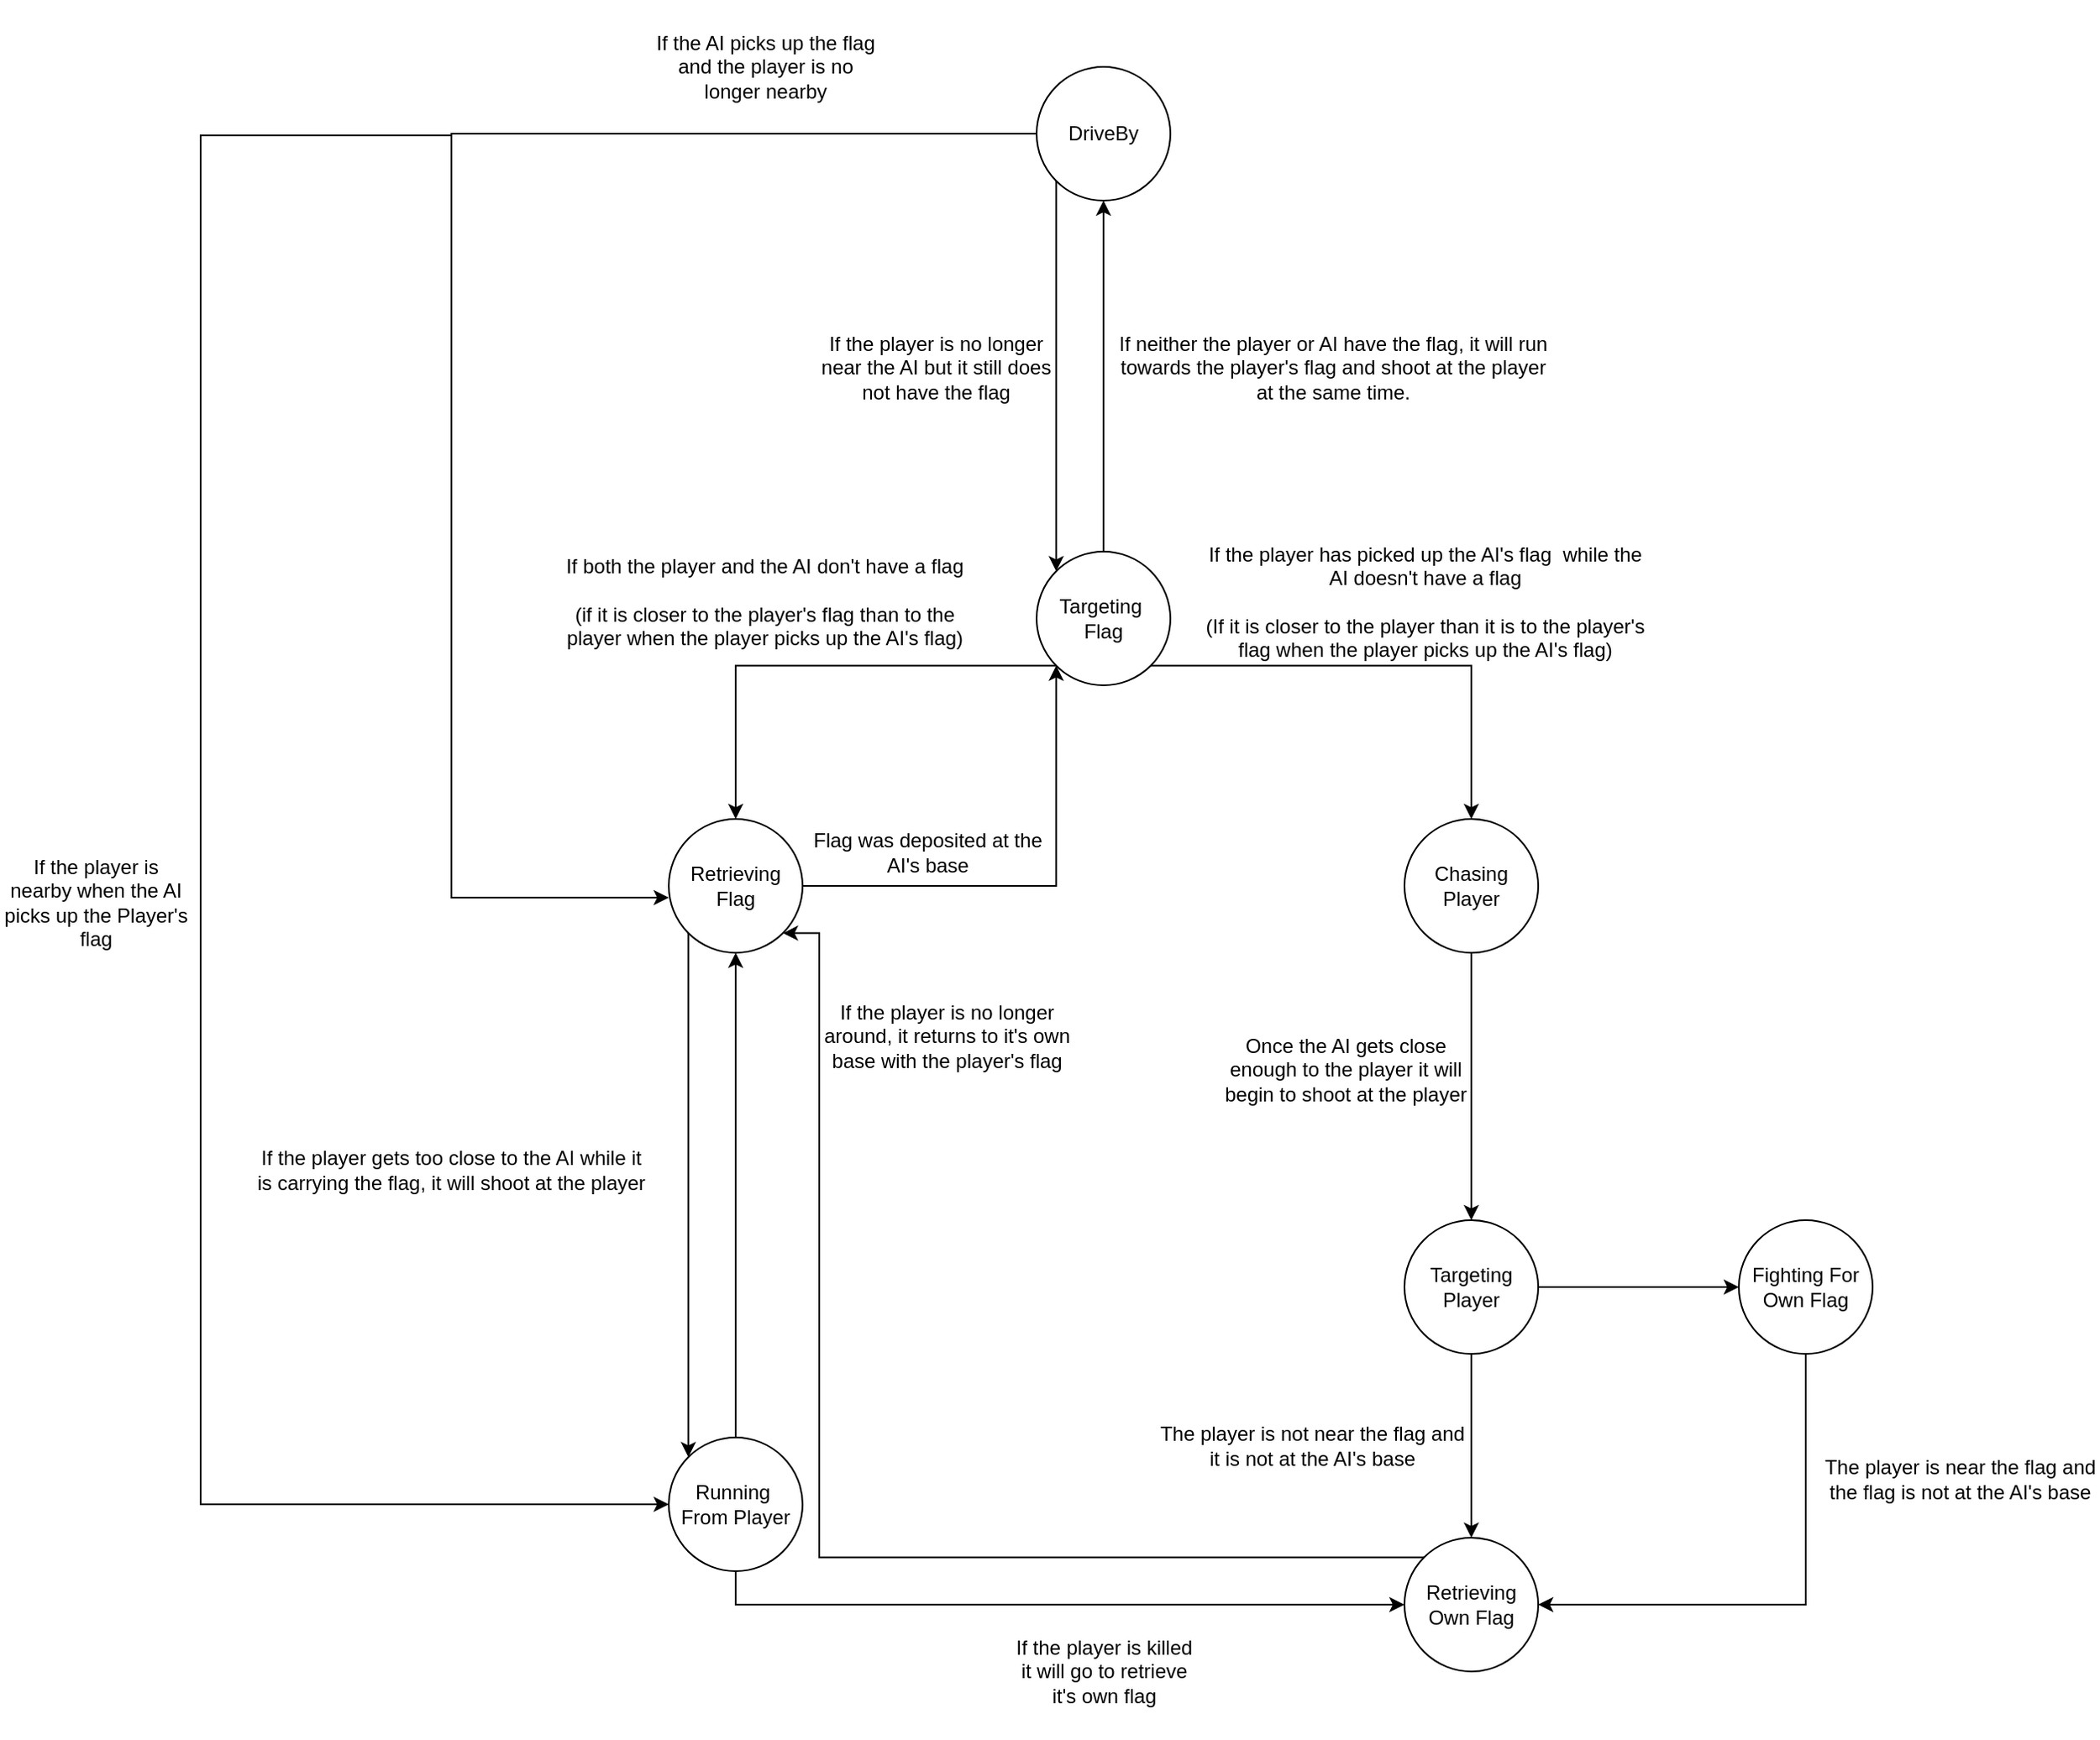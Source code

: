 <mxfile version="24.1.0" type="device">
  <diagram name="Page-1" id="ZTP7UnRLJ9N6yZRyNFOW">
    <mxGraphModel dx="2243" dy="1935" grid="1" gridSize="10" guides="1" tooltips="1" connect="1" arrows="1" fold="1" page="1" pageScale="1" pageWidth="850" pageHeight="1100" math="0" shadow="0">
      <root>
        <mxCell id="0" />
        <mxCell id="1" parent="0" />
        <mxCell id="UawCgT2RPEbBGpyVQ__1-9" style="edgeStyle=orthogonalEdgeStyle;rounded=0;orthogonalLoop=1;jettySize=auto;html=1;exitX=0;exitY=1;exitDx=0;exitDy=0;" edge="1" parent="1" source="UawCgT2RPEbBGpyVQ__1-1" target="UawCgT2RPEbBGpyVQ__1-2">
          <mxGeometry relative="1" as="geometry" />
        </mxCell>
        <mxCell id="UawCgT2RPEbBGpyVQ__1-11" style="edgeStyle=orthogonalEdgeStyle;rounded=0;orthogonalLoop=1;jettySize=auto;html=1;exitX=1;exitY=1;exitDx=0;exitDy=0;entryX=0.5;entryY=0;entryDx=0;entryDy=0;" edge="1" parent="1" source="UawCgT2RPEbBGpyVQ__1-1" target="UawCgT2RPEbBGpyVQ__1-3">
          <mxGeometry relative="1" as="geometry" />
        </mxCell>
        <mxCell id="UawCgT2RPEbBGpyVQ__1-25" style="edgeStyle=orthogonalEdgeStyle;rounded=0;orthogonalLoop=1;jettySize=auto;html=1;exitX=0.5;exitY=0;exitDx=0;exitDy=0;entryX=0.5;entryY=1;entryDx=0;entryDy=0;" edge="1" parent="1" source="UawCgT2RPEbBGpyVQ__1-1" target="UawCgT2RPEbBGpyVQ__1-8">
          <mxGeometry relative="1" as="geometry" />
        </mxCell>
        <mxCell id="UawCgT2RPEbBGpyVQ__1-1" value="Targeting&amp;nbsp;&lt;div&gt;Flag&lt;/div&gt;" style="ellipse;whiteSpace=wrap;html=1;aspect=fixed;" vertex="1" parent="1">
          <mxGeometry x="380" y="80" width="80" height="80" as="geometry" />
        </mxCell>
        <mxCell id="UawCgT2RPEbBGpyVQ__1-18" style="edgeStyle=orthogonalEdgeStyle;rounded=0;orthogonalLoop=1;jettySize=auto;html=1;exitX=1;exitY=0.5;exitDx=0;exitDy=0;entryX=0;entryY=1;entryDx=0;entryDy=0;" edge="1" parent="1" source="UawCgT2RPEbBGpyVQ__1-2" target="UawCgT2RPEbBGpyVQ__1-1">
          <mxGeometry relative="1" as="geometry" />
        </mxCell>
        <mxCell id="UawCgT2RPEbBGpyVQ__1-22" style="edgeStyle=orthogonalEdgeStyle;rounded=0;orthogonalLoop=1;jettySize=auto;html=1;exitX=0;exitY=1;exitDx=0;exitDy=0;entryX=0;entryY=0;entryDx=0;entryDy=0;" edge="1" parent="1" source="UawCgT2RPEbBGpyVQ__1-2" target="UawCgT2RPEbBGpyVQ__1-5">
          <mxGeometry relative="1" as="geometry" />
        </mxCell>
        <mxCell id="UawCgT2RPEbBGpyVQ__1-2" value="Retrieving&lt;div&gt;Flag&lt;/div&gt;" style="ellipse;whiteSpace=wrap;html=1;aspect=fixed;" vertex="1" parent="1">
          <mxGeometry x="160" y="240" width="80" height="80" as="geometry" />
        </mxCell>
        <mxCell id="UawCgT2RPEbBGpyVQ__1-15" style="edgeStyle=orthogonalEdgeStyle;rounded=0;orthogonalLoop=1;jettySize=auto;html=1;exitX=0.5;exitY=1;exitDx=0;exitDy=0;entryX=0.5;entryY=0;entryDx=0;entryDy=0;" edge="1" parent="1" source="UawCgT2RPEbBGpyVQ__1-3" target="UawCgT2RPEbBGpyVQ__1-4">
          <mxGeometry relative="1" as="geometry" />
        </mxCell>
        <mxCell id="UawCgT2RPEbBGpyVQ__1-3" value="Chasing&lt;div&gt;Player&lt;/div&gt;" style="ellipse;whiteSpace=wrap;html=1;aspect=fixed;" vertex="1" parent="1">
          <mxGeometry x="600" y="240" width="80" height="80" as="geometry" />
        </mxCell>
        <mxCell id="UawCgT2RPEbBGpyVQ__1-20" style="edgeStyle=orthogonalEdgeStyle;rounded=0;orthogonalLoop=1;jettySize=auto;html=1;exitX=0.5;exitY=1;exitDx=0;exitDy=0;entryX=0.5;entryY=0;entryDx=0;entryDy=0;" edge="1" parent="1" source="UawCgT2RPEbBGpyVQ__1-4" target="UawCgT2RPEbBGpyVQ__1-6">
          <mxGeometry relative="1" as="geometry">
            <mxPoint x="448" y="160" as="targetPoint" />
            <Array as="points" />
          </mxGeometry>
        </mxCell>
        <mxCell id="UawCgT2RPEbBGpyVQ__1-29" style="edgeStyle=orthogonalEdgeStyle;rounded=0;orthogonalLoop=1;jettySize=auto;html=1;exitX=1;exitY=0.5;exitDx=0;exitDy=0;entryX=0;entryY=0.5;entryDx=0;entryDy=0;" edge="1" parent="1" source="UawCgT2RPEbBGpyVQ__1-4" target="UawCgT2RPEbBGpyVQ__1-7">
          <mxGeometry relative="1" as="geometry" />
        </mxCell>
        <mxCell id="UawCgT2RPEbBGpyVQ__1-4" value="Targeting&lt;div&gt;Player&lt;/div&gt;" style="ellipse;whiteSpace=wrap;html=1;aspect=fixed;" vertex="1" parent="1">
          <mxGeometry x="600" y="480" width="80" height="80" as="geometry" />
        </mxCell>
        <mxCell id="UawCgT2RPEbBGpyVQ__1-31" style="edgeStyle=orthogonalEdgeStyle;rounded=0;orthogonalLoop=1;jettySize=auto;html=1;exitX=0.5;exitY=1;exitDx=0;exitDy=0;entryX=0;entryY=0.5;entryDx=0;entryDy=0;" edge="1" parent="1" source="UawCgT2RPEbBGpyVQ__1-5" target="UawCgT2RPEbBGpyVQ__1-6">
          <mxGeometry relative="1" as="geometry" />
        </mxCell>
        <mxCell id="UawCgT2RPEbBGpyVQ__1-36" style="edgeStyle=orthogonalEdgeStyle;rounded=0;orthogonalLoop=1;jettySize=auto;html=1;entryX=0;entryY=0.5;entryDx=0;entryDy=0;" edge="1" parent="1" target="UawCgT2RPEbBGpyVQ__1-5">
          <mxGeometry relative="1" as="geometry">
            <mxPoint x="-150" y="200" as="targetPoint" />
            <mxPoint x="30" y="-170" as="sourcePoint" />
            <Array as="points">
              <mxPoint x="30" y="-169" />
              <mxPoint x="-120" y="-169" />
              <mxPoint x="-120" y="650" />
            </Array>
          </mxGeometry>
        </mxCell>
        <mxCell id="UawCgT2RPEbBGpyVQ__1-45" style="edgeStyle=orthogonalEdgeStyle;rounded=0;orthogonalLoop=1;jettySize=auto;html=1;exitX=0.5;exitY=0;exitDx=0;exitDy=0;entryX=0.5;entryY=1;entryDx=0;entryDy=0;" edge="1" parent="1" source="UawCgT2RPEbBGpyVQ__1-5" target="UawCgT2RPEbBGpyVQ__1-2">
          <mxGeometry relative="1" as="geometry" />
        </mxCell>
        <mxCell id="UawCgT2RPEbBGpyVQ__1-5" value="Running&amp;nbsp;&lt;div&gt;From&amp;nbsp;&lt;span style=&quot;background-color: initial;&quot;&gt;Player&lt;/span&gt;&lt;/div&gt;" style="ellipse;whiteSpace=wrap;html=1;aspect=fixed;" vertex="1" parent="1">
          <mxGeometry x="160" y="610" width="80" height="80" as="geometry" />
        </mxCell>
        <mxCell id="UawCgT2RPEbBGpyVQ__1-42" style="edgeStyle=orthogonalEdgeStyle;rounded=0;orthogonalLoop=1;jettySize=auto;html=1;exitX=0;exitY=0;exitDx=0;exitDy=0;entryX=1;entryY=1;entryDx=0;entryDy=0;" edge="1" parent="1" source="UawCgT2RPEbBGpyVQ__1-6" target="UawCgT2RPEbBGpyVQ__1-2">
          <mxGeometry relative="1" as="geometry">
            <Array as="points">
              <mxPoint x="250" y="682" />
              <mxPoint x="250" y="308" />
            </Array>
          </mxGeometry>
        </mxCell>
        <mxCell id="UawCgT2RPEbBGpyVQ__1-6" value="Retrieving Own Flag" style="ellipse;whiteSpace=wrap;html=1;aspect=fixed;" vertex="1" parent="1">
          <mxGeometry x="600" y="670" width="80" height="80" as="geometry" />
        </mxCell>
        <mxCell id="UawCgT2RPEbBGpyVQ__1-43" style="edgeStyle=orthogonalEdgeStyle;rounded=0;orthogonalLoop=1;jettySize=auto;html=1;exitX=0.5;exitY=1;exitDx=0;exitDy=0;" edge="1" parent="1" source="UawCgT2RPEbBGpyVQ__1-7">
          <mxGeometry relative="1" as="geometry">
            <mxPoint x="680" y="710" as="targetPoint" />
            <Array as="points">
              <mxPoint x="840" y="710" />
            </Array>
          </mxGeometry>
        </mxCell>
        <mxCell id="UawCgT2RPEbBGpyVQ__1-7" value="Fighting For&lt;div&gt;Own Flag&lt;/div&gt;" style="ellipse;whiteSpace=wrap;html=1;aspect=fixed;" vertex="1" parent="1">
          <mxGeometry x="800" y="480" width="80" height="80" as="geometry" />
        </mxCell>
        <mxCell id="UawCgT2RPEbBGpyVQ__1-34" style="edgeStyle=orthogonalEdgeStyle;rounded=0;orthogonalLoop=1;jettySize=auto;html=1;exitX=0;exitY=1;exitDx=0;exitDy=0;entryX=0;entryY=0;entryDx=0;entryDy=0;" edge="1" parent="1" source="UawCgT2RPEbBGpyVQ__1-8" target="UawCgT2RPEbBGpyVQ__1-1">
          <mxGeometry relative="1" as="geometry" />
        </mxCell>
        <mxCell id="UawCgT2RPEbBGpyVQ__1-8" value="DriveBy" style="ellipse;whiteSpace=wrap;html=1;aspect=fixed;" vertex="1" parent="1">
          <mxGeometry x="380" y="-210" width="80" height="80" as="geometry" />
        </mxCell>
        <mxCell id="UawCgT2RPEbBGpyVQ__1-10" value="If both the player and the AI don&#39;t have a flag&lt;div&gt;&lt;br&gt;&lt;div&gt;(if it is closer to the player&#39;s flag than to the player when the player picks up the AI&#39;s flag)&lt;/div&gt;&lt;/div&gt;" style="text;html=1;align=center;verticalAlign=middle;whiteSpace=wrap;rounded=0;" vertex="1" parent="1">
          <mxGeometry x="90" y="70" width="255" height="80" as="geometry" />
        </mxCell>
        <mxCell id="UawCgT2RPEbBGpyVQ__1-13" value="If the player has picked up the AI&#39;s flag&amp;nbsp; while the AI doesn&#39;t have a flag&lt;div&gt;&lt;br&gt;&lt;/div&gt;&lt;div&gt;(If it is closer to the player than it is to the player&#39;s flag when the player picks up the AI&#39;s flag)&lt;/div&gt;" style="text;html=1;align=center;verticalAlign=middle;whiteSpace=wrap;rounded=0;" vertex="1" parent="1">
          <mxGeometry x="480" y="70" width="265" height="80" as="geometry" />
        </mxCell>
        <mxCell id="UawCgT2RPEbBGpyVQ__1-17" value="Once the AI gets close enough to the player it will begin to shoot at the player" style="text;html=1;align=center;verticalAlign=middle;whiteSpace=wrap;rounded=0;" vertex="1" parent="1">
          <mxGeometry x="490" y="350" width="150" height="80" as="geometry" />
        </mxCell>
        <mxCell id="UawCgT2RPEbBGpyVQ__1-21" value="Flag was deposited at the AI&#39;s base" style="text;html=1;align=center;verticalAlign=middle;whiteSpace=wrap;rounded=0;" vertex="1" parent="1">
          <mxGeometry x="240" y="220" width="150" height="80" as="geometry" />
        </mxCell>
        <mxCell id="UawCgT2RPEbBGpyVQ__1-24" value="If the player gets too close to the AI while it is carrying the flag, it will shoot at the player" style="text;html=1;align=center;verticalAlign=middle;whiteSpace=wrap;rounded=0;" vertex="1" parent="1">
          <mxGeometry x="-90" y="410" width="240" height="80" as="geometry" />
        </mxCell>
        <mxCell id="UawCgT2RPEbBGpyVQ__1-28" value="The player is not near the flag and it is not at the AI&#39;s base" style="text;html=1;align=center;verticalAlign=middle;whiteSpace=wrap;rounded=0;" vertex="1" parent="1">
          <mxGeometry x="450" y="600" width="190" height="30" as="geometry" />
        </mxCell>
        <mxCell id="UawCgT2RPEbBGpyVQ__1-30" value="The player is near the flag and the flag is not at the AI&#39;s base" style="text;html=1;align=center;verticalAlign=middle;whiteSpace=wrap;rounded=0;" vertex="1" parent="1">
          <mxGeometry x="850" y="620" width="165" height="30" as="geometry" />
        </mxCell>
        <mxCell id="UawCgT2RPEbBGpyVQ__1-32" value="If neither the player or AI have the flag, it will run towards the player&#39;s flag and shoot at the player at the same time." style="text;html=1;align=center;verticalAlign=middle;whiteSpace=wrap;rounded=0;" vertex="1" parent="1">
          <mxGeometry x="425" y="-70" width="265" height="80" as="geometry" />
        </mxCell>
        <mxCell id="UawCgT2RPEbBGpyVQ__1-33" style="edgeStyle=orthogonalEdgeStyle;rounded=0;orthogonalLoop=1;jettySize=auto;html=1;exitX=0;exitY=0.5;exitDx=0;exitDy=0;entryX=0;entryY=0.588;entryDx=0;entryDy=0;entryPerimeter=0;" edge="1" parent="1" source="UawCgT2RPEbBGpyVQ__1-8" target="UawCgT2RPEbBGpyVQ__1-2">
          <mxGeometry relative="1" as="geometry">
            <Array as="points">
              <mxPoint x="30" y="-170" />
              <mxPoint x="30" y="287" />
            </Array>
          </mxGeometry>
        </mxCell>
        <mxCell id="UawCgT2RPEbBGpyVQ__1-35" value="If the AI picks up the flag and the player is no longer nearby" style="text;html=1;align=center;verticalAlign=middle;whiteSpace=wrap;rounded=0;" vertex="1" parent="1">
          <mxGeometry x="147.5" y="-250" width="140" height="80" as="geometry" />
        </mxCell>
        <mxCell id="UawCgT2RPEbBGpyVQ__1-37" value="If the player is nearby when the AI picks up the Player&#39;s flag" style="text;html=1;align=center;verticalAlign=middle;whiteSpace=wrap;rounded=0;" vertex="1" parent="1">
          <mxGeometry x="-240" y="250" width="115" height="80" as="geometry" />
        </mxCell>
        <mxCell id="UawCgT2RPEbBGpyVQ__1-39" value="If the player is no longer near the AI but it still does not have the flag" style="text;html=1;align=center;verticalAlign=middle;whiteSpace=wrap;rounded=0;" vertex="1" parent="1">
          <mxGeometry x="250" y="-70" width="140" height="80" as="geometry" />
        </mxCell>
        <mxCell id="UawCgT2RPEbBGpyVQ__1-40" value="If the player is killed it will go to retrieve it&#39;s own flag" style="text;html=1;align=center;verticalAlign=middle;whiteSpace=wrap;rounded=0;" vertex="1" parent="1">
          <mxGeometry x="362.5" y="710" width="115" height="80" as="geometry" />
        </mxCell>
        <mxCell id="UawCgT2RPEbBGpyVQ__1-44" value="If the player is no longer around, it returns to it&#39;s own base with the player&#39;s flag" style="text;html=1;align=center;verticalAlign=middle;whiteSpace=wrap;rounded=0;" vertex="1" parent="1">
          <mxGeometry x="250" y="330" width="152.5" height="80" as="geometry" />
        </mxCell>
      </root>
    </mxGraphModel>
  </diagram>
</mxfile>
